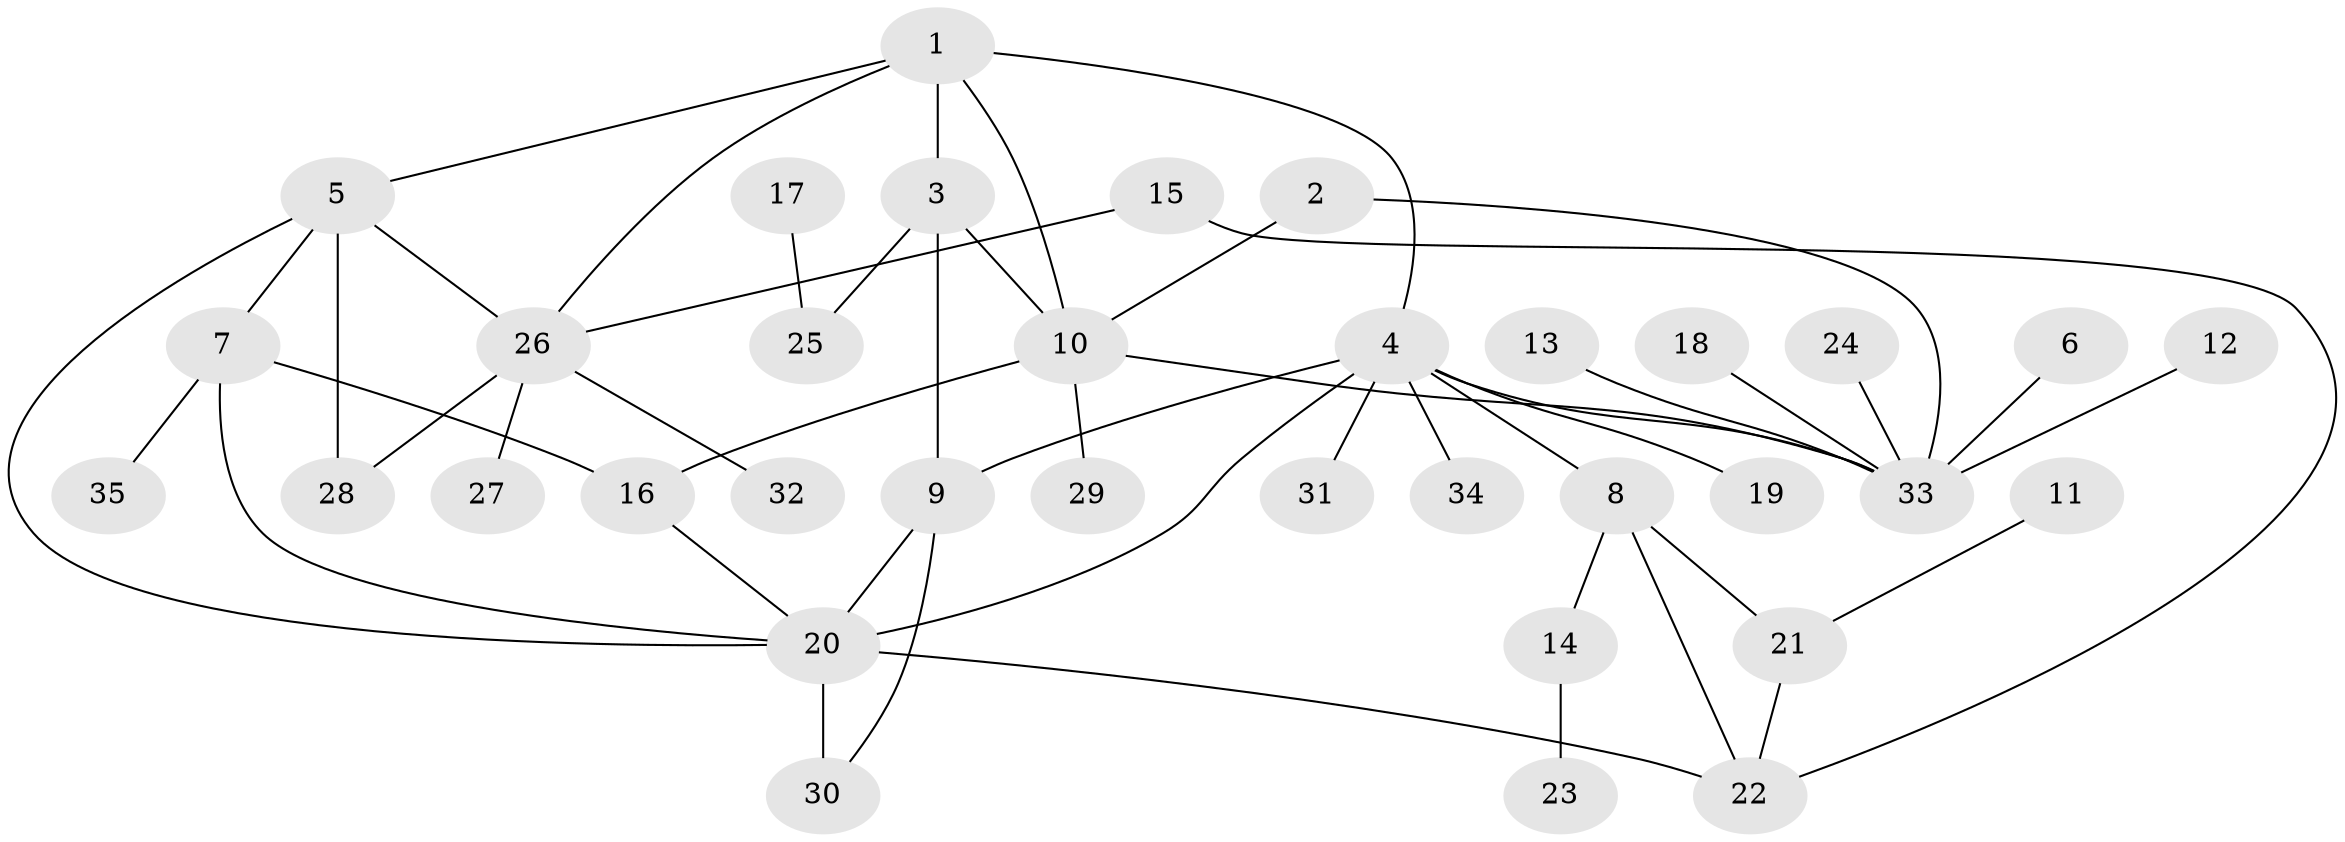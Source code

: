 // original degree distribution, {4: 0.10144927536231885, 10: 0.028985507246376812, 8: 0.028985507246376812, 5: 0.028985507246376812, 2: 0.2028985507246377, 6: 0.028985507246376812, 7: 0.014492753623188406, 3: 0.08695652173913043, 1: 0.4782608695652174}
// Generated by graph-tools (version 1.1) at 2025/02/03/09/25 03:02:45]
// undirected, 35 vertices, 49 edges
graph export_dot {
graph [start="1"]
  node [color=gray90,style=filled];
  1;
  2;
  3;
  4;
  5;
  6;
  7;
  8;
  9;
  10;
  11;
  12;
  13;
  14;
  15;
  16;
  17;
  18;
  19;
  20;
  21;
  22;
  23;
  24;
  25;
  26;
  27;
  28;
  29;
  30;
  31;
  32;
  33;
  34;
  35;
  1 -- 3 [weight=1.0];
  1 -- 4 [weight=1.0];
  1 -- 5 [weight=1.0];
  1 -- 10 [weight=1.0];
  1 -- 26 [weight=1.0];
  2 -- 10 [weight=1.0];
  2 -- 33 [weight=1.0];
  3 -- 9 [weight=2.0];
  3 -- 10 [weight=1.0];
  3 -- 25 [weight=1.0];
  4 -- 8 [weight=2.0];
  4 -- 9 [weight=1.0];
  4 -- 19 [weight=1.0];
  4 -- 20 [weight=1.0];
  4 -- 31 [weight=1.0];
  4 -- 33 [weight=1.0];
  4 -- 34 [weight=1.0];
  5 -- 7 [weight=1.0];
  5 -- 20 [weight=1.0];
  5 -- 26 [weight=1.0];
  5 -- 28 [weight=1.0];
  6 -- 33 [weight=1.0];
  7 -- 16 [weight=1.0];
  7 -- 20 [weight=1.0];
  7 -- 35 [weight=1.0];
  8 -- 14 [weight=1.0];
  8 -- 21 [weight=1.0];
  8 -- 22 [weight=1.0];
  9 -- 20 [weight=1.0];
  9 -- 30 [weight=1.0];
  10 -- 16 [weight=1.0];
  10 -- 29 [weight=1.0];
  10 -- 33 [weight=1.0];
  11 -- 21 [weight=1.0];
  12 -- 33 [weight=1.0];
  13 -- 33 [weight=1.0];
  14 -- 23 [weight=1.0];
  15 -- 22 [weight=1.0];
  15 -- 26 [weight=1.0];
  16 -- 20 [weight=1.0];
  17 -- 25 [weight=1.0];
  18 -- 33 [weight=1.0];
  20 -- 22 [weight=1.0];
  20 -- 30 [weight=2.0];
  21 -- 22 [weight=1.0];
  24 -- 33 [weight=1.0];
  26 -- 27 [weight=1.0];
  26 -- 28 [weight=1.0];
  26 -- 32 [weight=1.0];
}
